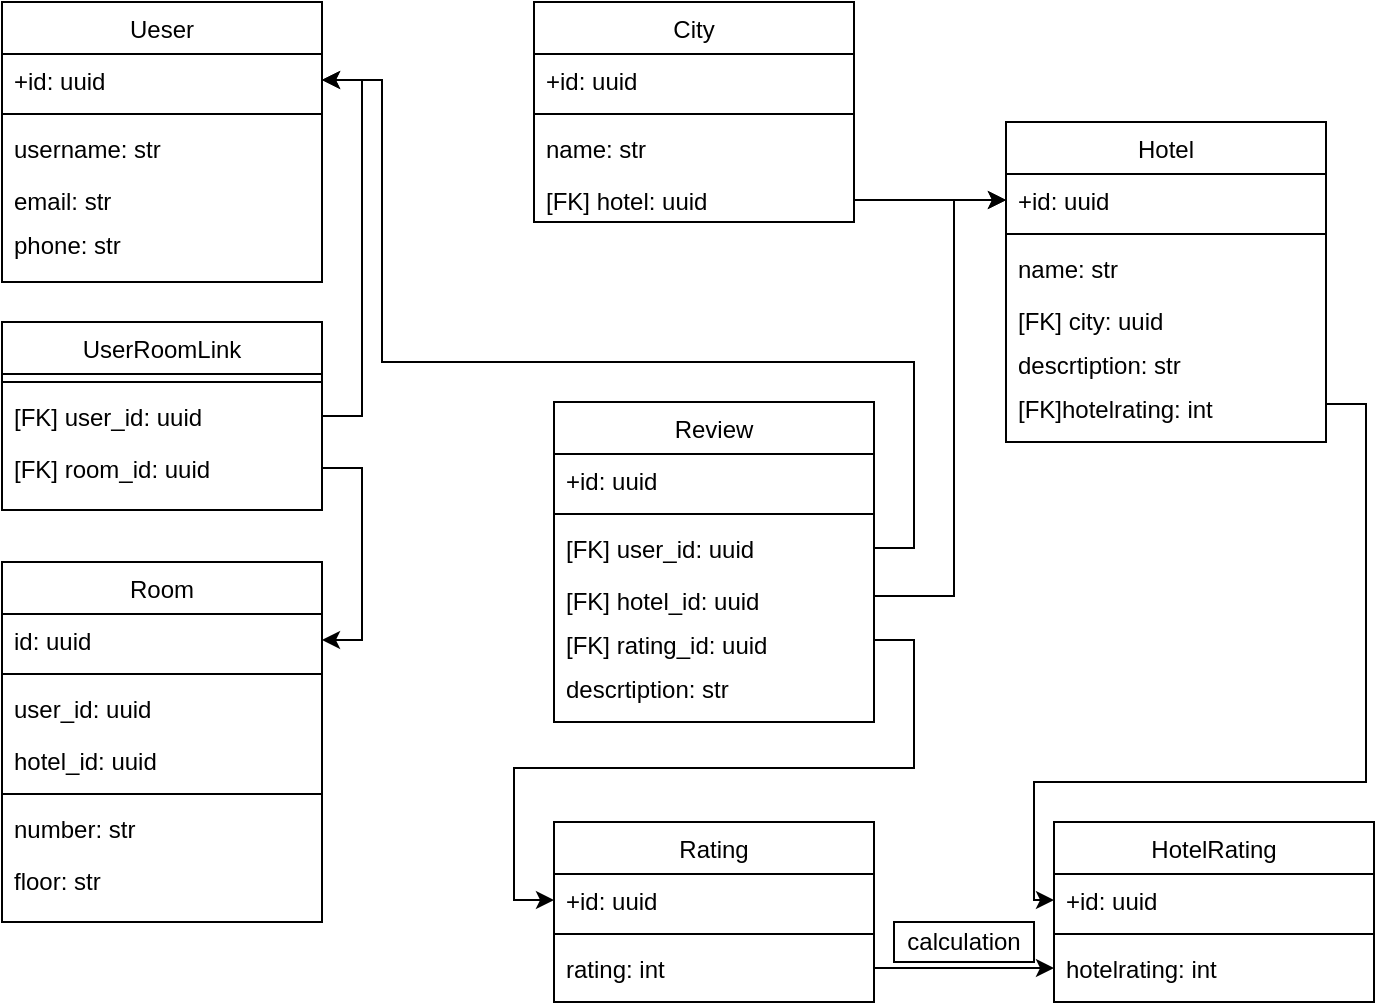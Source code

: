 <mxfile version="24.0.4" type="device">
  <diagram id="C5RBs43oDa-KdzZeNtuy" name="Page-1">
    <mxGraphModel dx="1071" dy="725" grid="1" gridSize="10" guides="1" tooltips="1" connect="1" arrows="1" fold="1" page="1" pageScale="1" pageWidth="827" pageHeight="1169" background="none" math="0" shadow="0">
      <root>
        <mxCell id="WIyWlLk6GJQsqaUBKTNV-0" />
        <mxCell id="WIyWlLk6GJQsqaUBKTNV-1" parent="WIyWlLk6GJQsqaUBKTNV-0" />
        <mxCell id="zkfFHV4jXpPFQw0GAbJ--0" value="Ueser" style="swimlane;fontStyle=0;align=center;verticalAlign=top;childLayout=stackLayout;horizontal=1;startSize=26;horizontalStack=0;resizeParent=1;resizeLast=0;collapsible=1;marginBottom=0;rounded=0;shadow=0;strokeWidth=1;" parent="WIyWlLk6GJQsqaUBKTNV-1" vertex="1">
          <mxGeometry x="24" y="40" width="160" height="140" as="geometry">
            <mxRectangle x="230" y="140" width="160" height="26" as="alternateBounds" />
          </mxGeometry>
        </mxCell>
        <mxCell id="zkfFHV4jXpPFQw0GAbJ--1" value="+id: uuid" style="text;align=left;verticalAlign=top;spacingLeft=4;spacingRight=4;overflow=hidden;rotatable=0;points=[[0,0.5],[1,0.5]];portConstraint=eastwest;" parent="zkfFHV4jXpPFQw0GAbJ--0" vertex="1">
          <mxGeometry y="26" width="160" height="26" as="geometry" />
        </mxCell>
        <mxCell id="zkfFHV4jXpPFQw0GAbJ--4" value="" style="line;html=1;strokeWidth=1;align=left;verticalAlign=middle;spacingTop=-1;spacingLeft=3;spacingRight=3;rotatable=0;labelPosition=right;points=[];portConstraint=eastwest;" parent="zkfFHV4jXpPFQw0GAbJ--0" vertex="1">
          <mxGeometry y="52" width="160" height="8" as="geometry" />
        </mxCell>
        <mxCell id="zkfFHV4jXpPFQw0GAbJ--2" value="username: str" style="text;align=left;verticalAlign=top;spacingLeft=4;spacingRight=4;overflow=hidden;rotatable=0;points=[[0,0.5],[1,0.5]];portConstraint=eastwest;rounded=0;shadow=0;html=0;" parent="zkfFHV4jXpPFQw0GAbJ--0" vertex="1">
          <mxGeometry y="60" width="160" height="26" as="geometry" />
        </mxCell>
        <mxCell id="zkfFHV4jXpPFQw0GAbJ--3" value="email: str" style="text;align=left;verticalAlign=top;spacingLeft=4;spacingRight=4;overflow=hidden;rotatable=0;points=[[0,0.5],[1,0.5]];portConstraint=eastwest;rounded=0;shadow=0;html=0;" parent="zkfFHV4jXpPFQw0GAbJ--0" vertex="1">
          <mxGeometry y="86" width="160" height="22" as="geometry" />
        </mxCell>
        <mxCell id="NcIumlr-yudJbK9SG6OL-3" value="phone: str" style="text;align=left;verticalAlign=top;spacingLeft=4;spacingRight=4;overflow=hidden;rotatable=0;points=[[0,0.5],[1,0.5]];portConstraint=eastwest;rounded=0;shadow=0;html=0;" parent="zkfFHV4jXpPFQw0GAbJ--0" vertex="1">
          <mxGeometry y="108" width="160" height="22" as="geometry" />
        </mxCell>
        <mxCell id="zkfFHV4jXpPFQw0GAbJ--17" value="Room" style="swimlane;fontStyle=0;align=center;verticalAlign=top;childLayout=stackLayout;horizontal=1;startSize=26;horizontalStack=0;resizeParent=1;resizeLast=0;collapsible=1;marginBottom=0;rounded=0;shadow=0;strokeWidth=1;" parent="WIyWlLk6GJQsqaUBKTNV-1" vertex="1">
          <mxGeometry x="24" y="320" width="160" height="180" as="geometry">
            <mxRectangle x="550" y="140" width="160" height="26" as="alternateBounds" />
          </mxGeometry>
        </mxCell>
        <mxCell id="zkfFHV4jXpPFQw0GAbJ--18" value="id: uuid" style="text;align=left;verticalAlign=top;spacingLeft=4;spacingRight=4;overflow=hidden;rotatable=0;points=[[0,0.5],[1,0.5]];portConstraint=eastwest;" parent="zkfFHV4jXpPFQw0GAbJ--17" vertex="1">
          <mxGeometry y="26" width="160" height="26" as="geometry" />
        </mxCell>
        <mxCell id="NcIumlr-yudJbK9SG6OL-2" value="" style="line;html=1;strokeWidth=1;align=left;verticalAlign=middle;spacingTop=-1;spacingLeft=3;spacingRight=3;rotatable=0;labelPosition=right;points=[];portConstraint=eastwest;" parent="zkfFHV4jXpPFQw0GAbJ--17" vertex="1">
          <mxGeometry y="52" width="160" height="8" as="geometry" />
        </mxCell>
        <mxCell id="zkfFHV4jXpPFQw0GAbJ--19" value="user_id: uuid" style="text;align=left;verticalAlign=top;spacingLeft=4;spacingRight=4;overflow=hidden;rotatable=0;points=[[0,0.5],[1,0.5]];portConstraint=eastwest;rounded=0;shadow=0;html=0;" parent="zkfFHV4jXpPFQw0GAbJ--17" vertex="1">
          <mxGeometry y="60" width="160" height="26" as="geometry" />
        </mxCell>
        <mxCell id="zkfFHV4jXpPFQw0GAbJ--20" value="hotel_id: uuid" style="text;align=left;verticalAlign=top;spacingLeft=4;spacingRight=4;overflow=hidden;rotatable=0;points=[[0,0.5],[1,0.5]];portConstraint=eastwest;rounded=0;shadow=0;html=0;" parent="zkfFHV4jXpPFQw0GAbJ--17" vertex="1">
          <mxGeometry y="86" width="160" height="26" as="geometry" />
        </mxCell>
        <mxCell id="zkfFHV4jXpPFQw0GAbJ--23" value="" style="line;html=1;strokeWidth=1;align=left;verticalAlign=middle;spacingTop=-1;spacingLeft=3;spacingRight=3;rotatable=0;labelPosition=right;points=[];portConstraint=eastwest;" parent="zkfFHV4jXpPFQw0GAbJ--17" vertex="1">
          <mxGeometry y="112" width="160" height="8" as="geometry" />
        </mxCell>
        <mxCell id="zkfFHV4jXpPFQw0GAbJ--21" value="number: str" style="text;align=left;verticalAlign=top;spacingLeft=4;spacingRight=4;overflow=hidden;rotatable=0;points=[[0,0.5],[1,0.5]];portConstraint=eastwest;rounded=0;shadow=0;html=0;" parent="zkfFHV4jXpPFQw0GAbJ--17" vertex="1">
          <mxGeometry y="120" width="160" height="26" as="geometry" />
        </mxCell>
        <mxCell id="zkfFHV4jXpPFQw0GAbJ--22" value="floor: str" style="text;align=left;verticalAlign=top;spacingLeft=4;spacingRight=4;overflow=hidden;rotatable=0;points=[[0,0.5],[1,0.5]];portConstraint=eastwest;rounded=0;shadow=0;html=0;" parent="zkfFHV4jXpPFQw0GAbJ--17" vertex="1">
          <mxGeometry y="146" width="160" height="26" as="geometry" />
        </mxCell>
        <mxCell id="NcIumlr-yudJbK9SG6OL-4" value="UserRoomLink" style="swimlane;fontStyle=0;align=center;verticalAlign=top;childLayout=stackLayout;horizontal=1;startSize=26;horizontalStack=0;resizeParent=1;resizeLast=0;collapsible=1;marginBottom=0;rounded=0;shadow=0;strokeWidth=1;" parent="WIyWlLk6GJQsqaUBKTNV-1" vertex="1">
          <mxGeometry x="24" y="200" width="160" height="94" as="geometry">
            <mxRectangle x="550" y="140" width="160" height="26" as="alternateBounds" />
          </mxGeometry>
        </mxCell>
        <mxCell id="NcIumlr-yudJbK9SG6OL-6" value="" style="line;html=1;strokeWidth=1;align=left;verticalAlign=middle;spacingTop=-1;spacingLeft=3;spacingRight=3;rotatable=0;labelPosition=right;points=[];portConstraint=eastwest;" parent="NcIumlr-yudJbK9SG6OL-4" vertex="1">
          <mxGeometry y="26" width="160" height="8" as="geometry" />
        </mxCell>
        <mxCell id="NcIumlr-yudJbK9SG6OL-7" value="[FK] user_id: uuid" style="text;align=left;verticalAlign=top;spacingLeft=4;spacingRight=4;overflow=hidden;rotatable=0;points=[[0,0.5],[1,0.5]];portConstraint=eastwest;rounded=0;shadow=0;html=0;" parent="NcIumlr-yudJbK9SG6OL-4" vertex="1">
          <mxGeometry y="34" width="160" height="26" as="geometry" />
        </mxCell>
        <mxCell id="NcIumlr-yudJbK9SG6OL-8" value="[FK] room_id: uuid" style="text;align=left;verticalAlign=top;spacingLeft=4;spacingRight=4;overflow=hidden;rotatable=0;points=[[0,0.5],[1,0.5]];portConstraint=eastwest;rounded=0;shadow=0;html=0;" parent="NcIumlr-yudJbK9SG6OL-4" vertex="1">
          <mxGeometry y="60" width="160" height="26" as="geometry" />
        </mxCell>
        <mxCell id="NcIumlr-yudJbK9SG6OL-14" style="edgeStyle=orthogonalEdgeStyle;rounded=0;orthogonalLoop=1;jettySize=auto;html=1;exitX=1;exitY=0.5;exitDx=0;exitDy=0;entryX=1;entryY=0.5;entryDx=0;entryDy=0;" parent="WIyWlLk6GJQsqaUBKTNV-1" source="NcIumlr-yudJbK9SG6OL-7" target="zkfFHV4jXpPFQw0GAbJ--1" edge="1">
          <mxGeometry relative="1" as="geometry" />
        </mxCell>
        <mxCell id="NcIumlr-yudJbK9SG6OL-15" style="edgeStyle=orthogonalEdgeStyle;rounded=0;orthogonalLoop=1;jettySize=auto;html=1;exitX=1;exitY=0.5;exitDx=0;exitDy=0;entryX=1;entryY=0.5;entryDx=0;entryDy=0;" parent="WIyWlLk6GJQsqaUBKTNV-1" source="NcIumlr-yudJbK9SG6OL-8" target="zkfFHV4jXpPFQw0GAbJ--18" edge="1">
          <mxGeometry relative="1" as="geometry" />
        </mxCell>
        <mxCell id="NcIumlr-yudJbK9SG6OL-16" value="Hotel" style="swimlane;fontStyle=0;align=center;verticalAlign=top;childLayout=stackLayout;horizontal=1;startSize=26;horizontalStack=0;resizeParent=1;resizeLast=0;collapsible=1;marginBottom=0;rounded=0;shadow=0;strokeWidth=1;" parent="WIyWlLk6GJQsqaUBKTNV-1" vertex="1">
          <mxGeometry x="526" y="100" width="160" height="160" as="geometry">
            <mxRectangle x="230" y="140" width="160" height="26" as="alternateBounds" />
          </mxGeometry>
        </mxCell>
        <mxCell id="NcIumlr-yudJbK9SG6OL-17" value="+id: uuid" style="text;align=left;verticalAlign=top;spacingLeft=4;spacingRight=4;overflow=hidden;rotatable=0;points=[[0,0.5],[1,0.5]];portConstraint=eastwest;" parent="NcIumlr-yudJbK9SG6OL-16" vertex="1">
          <mxGeometry y="26" width="160" height="26" as="geometry" />
        </mxCell>
        <mxCell id="NcIumlr-yudJbK9SG6OL-18" value="" style="line;html=1;strokeWidth=1;align=left;verticalAlign=middle;spacingTop=-1;spacingLeft=3;spacingRight=3;rotatable=0;labelPosition=right;points=[];portConstraint=eastwest;" parent="NcIumlr-yudJbK9SG6OL-16" vertex="1">
          <mxGeometry y="52" width="160" height="8" as="geometry" />
        </mxCell>
        <mxCell id="NcIumlr-yudJbK9SG6OL-19" value="name: str" style="text;align=left;verticalAlign=top;spacingLeft=4;spacingRight=4;overflow=hidden;rotatable=0;points=[[0,0.5],[1,0.5]];portConstraint=eastwest;rounded=0;shadow=0;html=0;" parent="NcIumlr-yudJbK9SG6OL-16" vertex="1">
          <mxGeometry y="60" width="160" height="26" as="geometry" />
        </mxCell>
        <mxCell id="NcIumlr-yudJbK9SG6OL-20" value="[FK] city: uuid" style="text;align=left;verticalAlign=top;spacingLeft=4;spacingRight=4;overflow=hidden;rotatable=0;points=[[0,0.5],[1,0.5]];portConstraint=eastwest;rounded=0;shadow=0;html=0;" parent="NcIumlr-yudJbK9SG6OL-16" vertex="1">
          <mxGeometry y="86" width="160" height="22" as="geometry" />
        </mxCell>
        <mxCell id="NcIumlr-yudJbK9SG6OL-21" value="descrtiption: str" style="text;align=left;verticalAlign=top;spacingLeft=4;spacingRight=4;overflow=hidden;rotatable=0;points=[[0,0.5],[1,0.5]];portConstraint=eastwest;rounded=0;shadow=0;html=0;" parent="NcIumlr-yudJbK9SG6OL-16" vertex="1">
          <mxGeometry y="108" width="160" height="22" as="geometry" />
        </mxCell>
        <mxCell id="KfmvnysPoTKU83srIUgG-4" value="[FK]hotelrating: int" style="text;align=left;verticalAlign=top;spacingLeft=4;spacingRight=4;overflow=hidden;rotatable=0;points=[[0,0.5],[1,0.5]];portConstraint=eastwest;rounded=0;shadow=0;html=0;" vertex="1" parent="NcIumlr-yudJbK9SG6OL-16">
          <mxGeometry y="130" width="160" height="22" as="geometry" />
        </mxCell>
        <mxCell id="NcIumlr-yudJbK9SG6OL-22" value="City" style="swimlane;fontStyle=0;align=center;verticalAlign=top;childLayout=stackLayout;horizontal=1;startSize=26;horizontalStack=0;resizeParent=1;resizeLast=0;collapsible=1;marginBottom=0;rounded=0;shadow=0;strokeWidth=1;" parent="WIyWlLk6GJQsqaUBKTNV-1" vertex="1">
          <mxGeometry x="290" y="40" width="160" height="110" as="geometry">
            <mxRectangle x="230" y="140" width="160" height="26" as="alternateBounds" />
          </mxGeometry>
        </mxCell>
        <mxCell id="NcIumlr-yudJbK9SG6OL-23" value="+id: uuid" style="text;align=left;verticalAlign=top;spacingLeft=4;spacingRight=4;overflow=hidden;rotatable=0;points=[[0,0.5],[1,0.5]];portConstraint=eastwest;" parent="NcIumlr-yudJbK9SG6OL-22" vertex="1">
          <mxGeometry y="26" width="160" height="26" as="geometry" />
        </mxCell>
        <mxCell id="NcIumlr-yudJbK9SG6OL-24" value="" style="line;html=1;strokeWidth=1;align=left;verticalAlign=middle;spacingTop=-1;spacingLeft=3;spacingRight=3;rotatable=0;labelPosition=right;points=[];portConstraint=eastwest;" parent="NcIumlr-yudJbK9SG6OL-22" vertex="1">
          <mxGeometry y="52" width="160" height="8" as="geometry" />
        </mxCell>
        <mxCell id="NcIumlr-yudJbK9SG6OL-25" value="name: str" style="text;align=left;verticalAlign=top;spacingLeft=4;spacingRight=4;overflow=hidden;rotatable=0;points=[[0,0.5],[1,0.5]];portConstraint=eastwest;rounded=0;shadow=0;html=0;" parent="NcIumlr-yudJbK9SG6OL-22" vertex="1">
          <mxGeometry y="60" width="160" height="26" as="geometry" />
        </mxCell>
        <mxCell id="NcIumlr-yudJbK9SG6OL-26" value="[FK] hotel: uuid" style="text;align=left;verticalAlign=top;spacingLeft=4;spacingRight=4;overflow=hidden;rotatable=0;points=[[0,0.5],[1,0.5]];portConstraint=eastwest;rounded=0;shadow=0;html=0;" parent="NcIumlr-yudJbK9SG6OL-22" vertex="1">
          <mxGeometry y="86" width="160" height="22" as="geometry" />
        </mxCell>
        <mxCell id="NcIumlr-yudJbK9SG6OL-29" style="edgeStyle=orthogonalEdgeStyle;rounded=0;orthogonalLoop=1;jettySize=auto;html=1;exitX=1;exitY=0.5;exitDx=0;exitDy=0;entryX=0;entryY=0.5;entryDx=0;entryDy=0;" parent="WIyWlLk6GJQsqaUBKTNV-1" source="NcIumlr-yudJbK9SG6OL-26" target="NcIumlr-yudJbK9SG6OL-17" edge="1">
          <mxGeometry relative="1" as="geometry">
            <Array as="points">
              <mxPoint x="450" y="139" />
            </Array>
          </mxGeometry>
        </mxCell>
        <mxCell id="NcIumlr-yudJbK9SG6OL-31" value="Review" style="swimlane;fontStyle=0;align=center;verticalAlign=top;childLayout=stackLayout;horizontal=1;startSize=26;horizontalStack=0;resizeParent=1;resizeLast=0;collapsible=1;marginBottom=0;rounded=0;shadow=0;strokeWidth=1;" parent="WIyWlLk6GJQsqaUBKTNV-1" vertex="1">
          <mxGeometry x="300" y="240" width="160" height="160" as="geometry">
            <mxRectangle x="230" y="140" width="160" height="26" as="alternateBounds" />
          </mxGeometry>
        </mxCell>
        <mxCell id="NcIumlr-yudJbK9SG6OL-32" value="+id: uuid" style="text;align=left;verticalAlign=top;spacingLeft=4;spacingRight=4;overflow=hidden;rotatable=0;points=[[0,0.5],[1,0.5]];portConstraint=eastwest;" parent="NcIumlr-yudJbK9SG6OL-31" vertex="1">
          <mxGeometry y="26" width="160" height="26" as="geometry" />
        </mxCell>
        <mxCell id="NcIumlr-yudJbK9SG6OL-33" value="" style="line;html=1;strokeWidth=1;align=left;verticalAlign=middle;spacingTop=-1;spacingLeft=3;spacingRight=3;rotatable=0;labelPosition=right;points=[];portConstraint=eastwest;" parent="NcIumlr-yudJbK9SG6OL-31" vertex="1">
          <mxGeometry y="52" width="160" height="8" as="geometry" />
        </mxCell>
        <mxCell id="NcIumlr-yudJbK9SG6OL-34" value="[FK] user_id: uuid" style="text;align=left;verticalAlign=top;spacingLeft=4;spacingRight=4;overflow=hidden;rotatable=0;points=[[0,0.5],[1,0.5]];portConstraint=eastwest;rounded=0;shadow=0;html=0;" parent="NcIumlr-yudJbK9SG6OL-31" vertex="1">
          <mxGeometry y="60" width="160" height="26" as="geometry" />
        </mxCell>
        <mxCell id="NcIumlr-yudJbK9SG6OL-35" value="[FK] hotel_id: uuid" style="text;align=left;verticalAlign=top;spacingLeft=4;spacingRight=4;overflow=hidden;rotatable=0;points=[[0,0.5],[1,0.5]];portConstraint=eastwest;rounded=0;shadow=0;html=0;" parent="NcIumlr-yudJbK9SG6OL-31" vertex="1">
          <mxGeometry y="86" width="160" height="22" as="geometry" />
        </mxCell>
        <mxCell id="NcIumlr-yudJbK9SG6OL-36" value="[FK] rating_id: uuid" style="text;align=left;verticalAlign=top;spacingLeft=4;spacingRight=4;overflow=hidden;rotatable=0;points=[[0,0.5],[1,0.5]];portConstraint=eastwest;rounded=0;shadow=0;html=0;" parent="NcIumlr-yudJbK9SG6OL-31" vertex="1">
          <mxGeometry y="108" width="160" height="22" as="geometry" />
        </mxCell>
        <mxCell id="NcIumlr-yudJbK9SG6OL-46" value="descrtiption: str" style="text;align=left;verticalAlign=top;spacingLeft=4;spacingRight=4;overflow=hidden;rotatable=0;points=[[0,0.5],[1,0.5]];portConstraint=eastwest;rounded=0;shadow=0;html=0;" parent="NcIumlr-yudJbK9SG6OL-31" vertex="1">
          <mxGeometry y="130" width="160" height="22" as="geometry" />
        </mxCell>
        <mxCell id="NcIumlr-yudJbK9SG6OL-37" style="edgeStyle=orthogonalEdgeStyle;rounded=0;orthogonalLoop=1;jettySize=auto;html=1;exitX=1;exitY=0.5;exitDx=0;exitDy=0;entryX=1;entryY=0.5;entryDx=0;entryDy=0;" parent="WIyWlLk6GJQsqaUBKTNV-1" source="NcIumlr-yudJbK9SG6OL-34" target="zkfFHV4jXpPFQw0GAbJ--1" edge="1">
          <mxGeometry relative="1" as="geometry">
            <Array as="points">
              <mxPoint x="480" y="313" />
              <mxPoint x="480" y="220" />
              <mxPoint x="214" y="220" />
              <mxPoint x="214" y="79" />
            </Array>
          </mxGeometry>
        </mxCell>
        <mxCell id="NcIumlr-yudJbK9SG6OL-38" style="edgeStyle=orthogonalEdgeStyle;rounded=0;orthogonalLoop=1;jettySize=auto;html=1;exitX=1;exitY=0.5;exitDx=0;exitDy=0;entryX=0;entryY=0.5;entryDx=0;entryDy=0;" parent="WIyWlLk6GJQsqaUBKTNV-1" source="NcIumlr-yudJbK9SG6OL-35" target="NcIumlr-yudJbK9SG6OL-17" edge="1">
          <mxGeometry relative="1" as="geometry">
            <Array as="points">
              <mxPoint x="500" y="337" />
              <mxPoint x="500" y="139" />
            </Array>
          </mxGeometry>
        </mxCell>
        <mxCell id="KfmvnysPoTKU83srIUgG-6" style="edgeStyle=orthogonalEdgeStyle;rounded=0;orthogonalLoop=1;jettySize=auto;html=1;exitX=1;exitY=0.75;exitDx=0;exitDy=0;entryX=0;entryY=0.5;entryDx=0;entryDy=0;" edge="1" parent="WIyWlLk6GJQsqaUBKTNV-1" source="NcIumlr-yudJbK9SG6OL-40" target="KfmvnysPoTKU83srIUgG-3">
          <mxGeometry relative="1" as="geometry">
            <Array as="points">
              <mxPoint x="460" y="523" />
            </Array>
          </mxGeometry>
        </mxCell>
        <mxCell id="NcIumlr-yudJbK9SG6OL-40" value="Rating" style="swimlane;fontStyle=0;align=center;verticalAlign=top;childLayout=stackLayout;horizontal=1;startSize=26;horizontalStack=0;resizeParent=1;resizeLast=0;collapsible=1;marginBottom=0;rounded=0;shadow=0;strokeWidth=1;" parent="WIyWlLk6GJQsqaUBKTNV-1" vertex="1">
          <mxGeometry x="300" y="450" width="160" height="90" as="geometry">
            <mxRectangle x="230" y="140" width="160" height="26" as="alternateBounds" />
          </mxGeometry>
        </mxCell>
        <mxCell id="NcIumlr-yudJbK9SG6OL-41" value="+id: uuid" style="text;align=left;verticalAlign=top;spacingLeft=4;spacingRight=4;overflow=hidden;rotatable=0;points=[[0,0.5],[1,0.5]];portConstraint=eastwest;" parent="NcIumlr-yudJbK9SG6OL-40" vertex="1">
          <mxGeometry y="26" width="160" height="26" as="geometry" />
        </mxCell>
        <mxCell id="NcIumlr-yudJbK9SG6OL-42" value="" style="line;html=1;strokeWidth=1;align=left;verticalAlign=middle;spacingTop=-1;spacingLeft=3;spacingRight=3;rotatable=0;labelPosition=right;points=[];portConstraint=eastwest;" parent="NcIumlr-yudJbK9SG6OL-40" vertex="1">
          <mxGeometry y="52" width="160" height="8" as="geometry" />
        </mxCell>
        <mxCell id="NcIumlr-yudJbK9SG6OL-43" value="rating: int" style="text;align=left;verticalAlign=top;spacingLeft=4;spacingRight=4;overflow=hidden;rotatable=0;points=[[0,0.5],[1,0.5]];portConstraint=eastwest;rounded=0;shadow=0;html=0;" parent="NcIumlr-yudJbK9SG6OL-40" vertex="1">
          <mxGeometry y="60" width="160" height="20" as="geometry" />
        </mxCell>
        <mxCell id="NcIumlr-yudJbK9SG6OL-47" style="edgeStyle=orthogonalEdgeStyle;rounded=0;orthogonalLoop=1;jettySize=auto;html=1;exitX=1;exitY=0.5;exitDx=0;exitDy=0;entryX=0;entryY=0.5;entryDx=0;entryDy=0;" parent="WIyWlLk6GJQsqaUBKTNV-1" source="NcIumlr-yudJbK9SG6OL-36" target="NcIumlr-yudJbK9SG6OL-41" edge="1">
          <mxGeometry relative="1" as="geometry" />
        </mxCell>
        <mxCell id="KfmvnysPoTKU83srIUgG-0" value="HotelRating" style="swimlane;fontStyle=0;align=center;verticalAlign=top;childLayout=stackLayout;horizontal=1;startSize=26;horizontalStack=0;resizeParent=1;resizeLast=0;collapsible=1;marginBottom=0;rounded=0;shadow=0;strokeWidth=1;" vertex="1" parent="WIyWlLk6GJQsqaUBKTNV-1">
          <mxGeometry x="550" y="450" width="160" height="90" as="geometry">
            <mxRectangle x="230" y="140" width="160" height="26" as="alternateBounds" />
          </mxGeometry>
        </mxCell>
        <mxCell id="KfmvnysPoTKU83srIUgG-1" value="+id: uuid" style="text;align=left;verticalAlign=top;spacingLeft=4;spacingRight=4;overflow=hidden;rotatable=0;points=[[0,0.5],[1,0.5]];portConstraint=eastwest;" vertex="1" parent="KfmvnysPoTKU83srIUgG-0">
          <mxGeometry y="26" width="160" height="26" as="geometry" />
        </mxCell>
        <mxCell id="KfmvnysPoTKU83srIUgG-2" value="" style="line;html=1;strokeWidth=1;align=left;verticalAlign=middle;spacingTop=-1;spacingLeft=3;spacingRight=3;rotatable=0;labelPosition=right;points=[];portConstraint=eastwest;" vertex="1" parent="KfmvnysPoTKU83srIUgG-0">
          <mxGeometry y="52" width="160" height="8" as="geometry" />
        </mxCell>
        <mxCell id="KfmvnysPoTKU83srIUgG-3" value="hotelrating: int" style="text;align=left;verticalAlign=top;spacingLeft=4;spacingRight=4;overflow=hidden;rotatable=0;points=[[0,0.5],[1,0.5]];portConstraint=eastwest;rounded=0;shadow=0;html=0;" vertex="1" parent="KfmvnysPoTKU83srIUgG-0">
          <mxGeometry y="60" width="160" height="26" as="geometry" />
        </mxCell>
        <mxCell id="KfmvnysPoTKU83srIUgG-5" style="edgeStyle=orthogonalEdgeStyle;rounded=0;orthogonalLoop=1;jettySize=auto;html=1;exitX=1;exitY=0.5;exitDx=0;exitDy=0;entryX=0;entryY=0.5;entryDx=0;entryDy=0;" edge="1" parent="WIyWlLk6GJQsqaUBKTNV-1" source="KfmvnysPoTKU83srIUgG-4" target="KfmvnysPoTKU83srIUgG-1">
          <mxGeometry relative="1" as="geometry">
            <Array as="points">
              <mxPoint x="706" y="241" />
              <mxPoint x="706" y="430" />
              <mxPoint x="540" y="430" />
              <mxPoint x="540" y="489" />
            </Array>
          </mxGeometry>
        </mxCell>
        <mxCell id="KfmvnysPoTKU83srIUgG-7" value="calculation" style="whiteSpace=wrap;html=1;" vertex="1" parent="WIyWlLk6GJQsqaUBKTNV-1">
          <mxGeometry x="470" y="500" width="70" height="20" as="geometry" />
        </mxCell>
      </root>
    </mxGraphModel>
  </diagram>
</mxfile>
